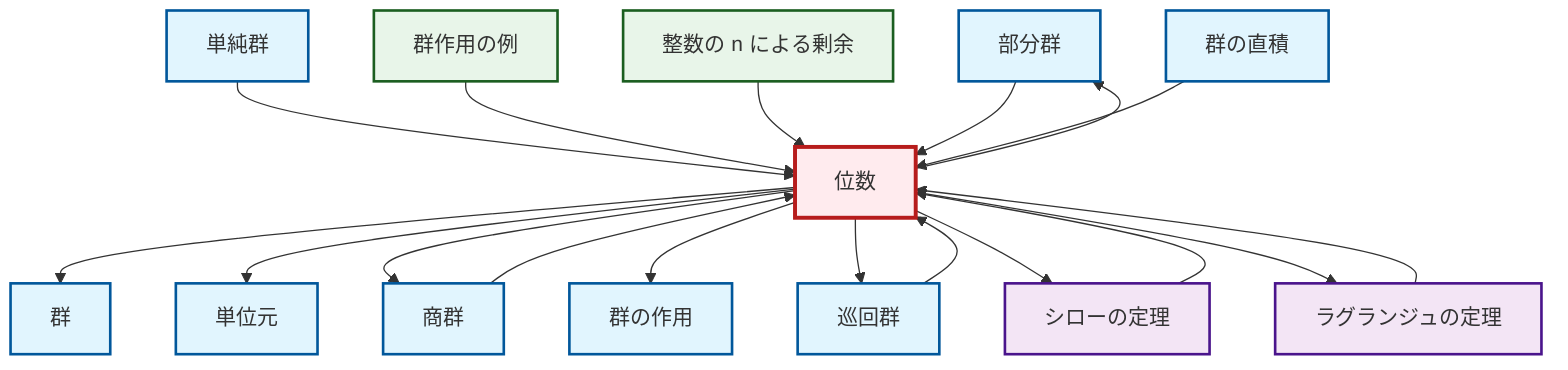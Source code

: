 graph TD
    classDef definition fill:#e1f5fe,stroke:#01579b,stroke-width:2px
    classDef theorem fill:#f3e5f5,stroke:#4a148c,stroke-width:2px
    classDef axiom fill:#fff3e0,stroke:#e65100,stroke-width:2px
    classDef example fill:#e8f5e9,stroke:#1b5e20,stroke-width:2px
    classDef current fill:#ffebee,stroke:#b71c1c,stroke-width:3px
    def-subgroup["部分群"]:::definition
    def-cyclic-group["巡回群"]:::definition
    thm-lagrange["ラグランジュの定理"]:::theorem
    ex-group-action-examples["群作用の例"]:::example
    def-direct-product["群の直積"]:::definition
    ex-quotient-integers-mod-n["整数の n による剰余"]:::example
    def-identity-element["単位元"]:::definition
    def-group["群"]:::definition
    thm-sylow["シローの定理"]:::theorem
    def-quotient-group["商群"]:::definition
    def-simple-group["単純群"]:::definition
    def-order["位数"]:::definition
    def-group-action["群の作用"]:::definition
    def-simple-group --> def-order
    def-order --> def-group
    def-order --> def-identity-element
    ex-group-action-examples --> def-order
    ex-quotient-integers-mod-n --> def-order
    def-order --> def-subgroup
    def-quotient-group --> def-order
    thm-sylow --> def-order
    def-subgroup --> def-order
    def-order --> def-quotient-group
    def-order --> def-group-action
    def-order --> def-cyclic-group
    thm-lagrange --> def-order
    def-cyclic-group --> def-order
    def-direct-product --> def-order
    def-order --> thm-sylow
    def-order --> thm-lagrange
    class def-order current